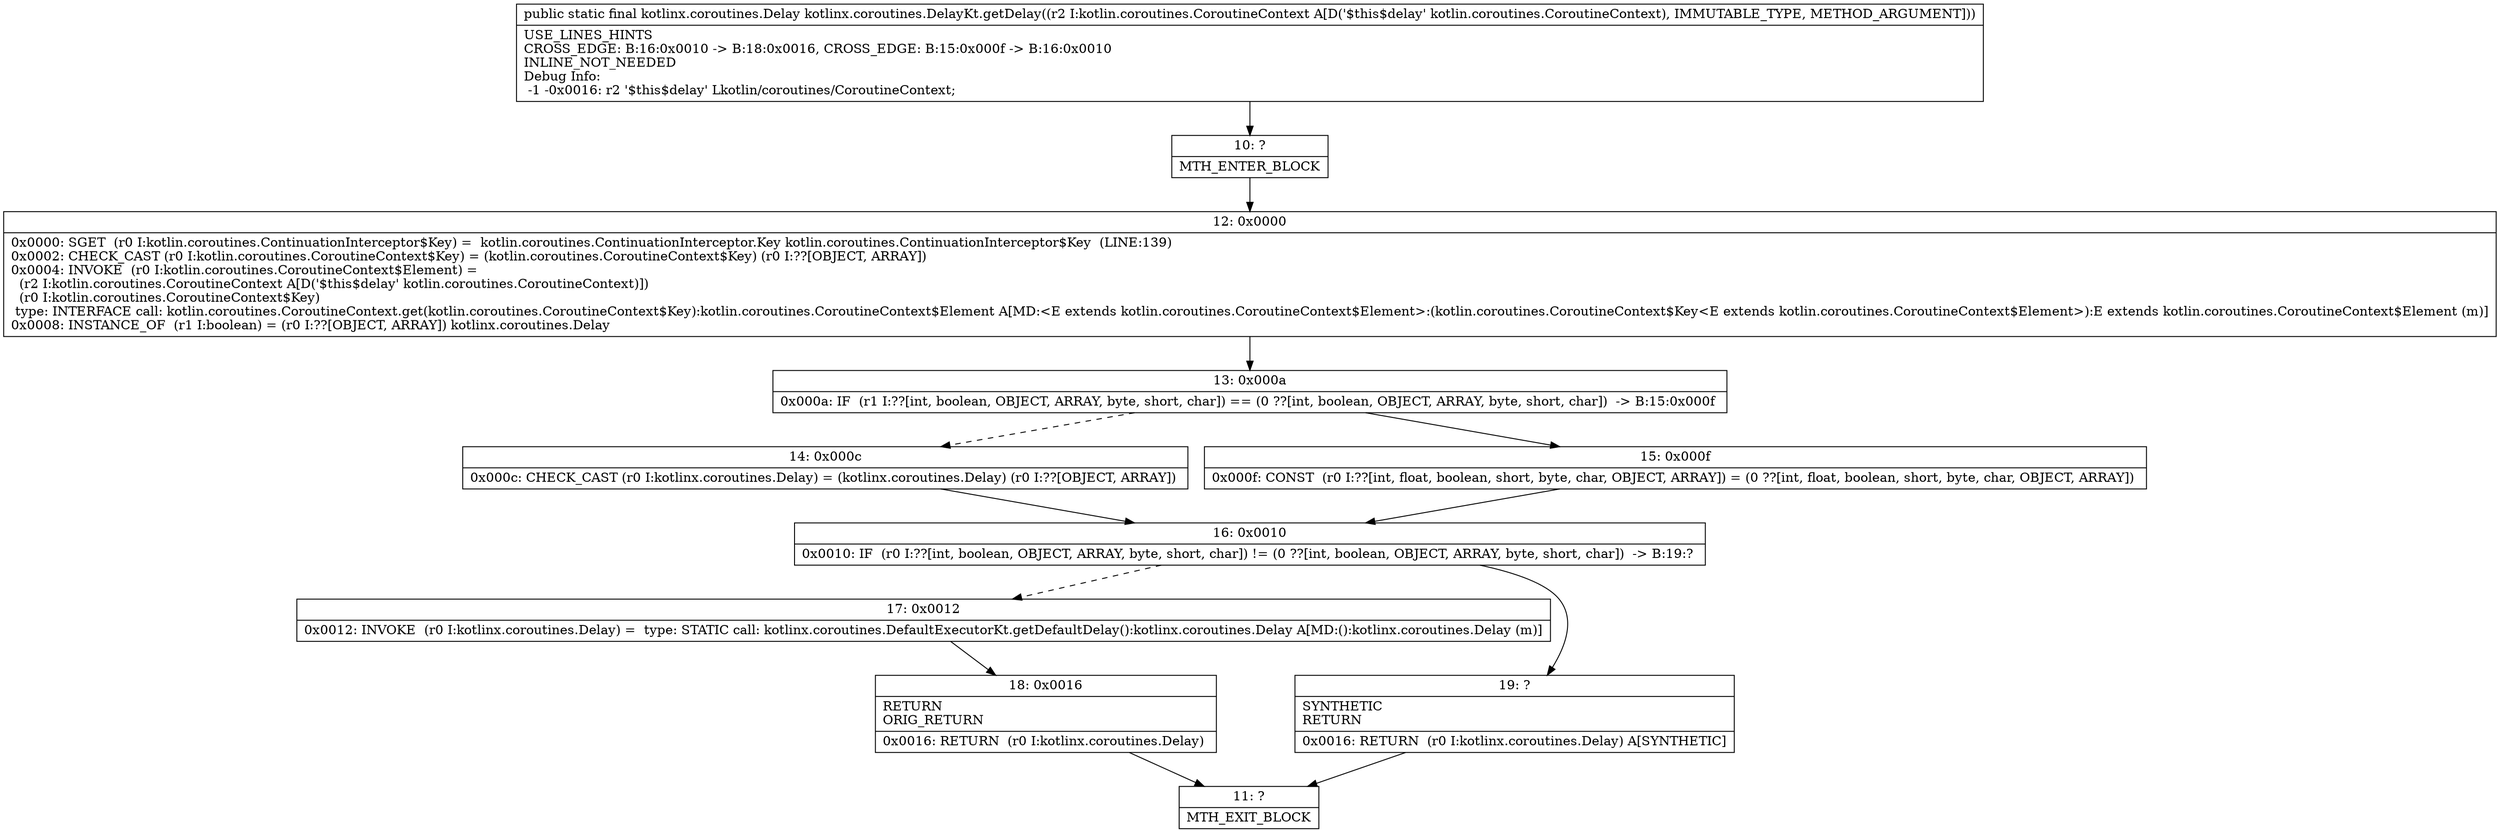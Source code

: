 digraph "CFG forkotlinx.coroutines.DelayKt.getDelay(Lkotlin\/coroutines\/CoroutineContext;)Lkotlinx\/coroutines\/Delay;" {
Node_10 [shape=record,label="{10\:\ ?|MTH_ENTER_BLOCK\l}"];
Node_12 [shape=record,label="{12\:\ 0x0000|0x0000: SGET  (r0 I:kotlin.coroutines.ContinuationInterceptor$Key) =  kotlin.coroutines.ContinuationInterceptor.Key kotlin.coroutines.ContinuationInterceptor$Key  (LINE:139)\l0x0002: CHECK_CAST (r0 I:kotlin.coroutines.CoroutineContext$Key) = (kotlin.coroutines.CoroutineContext$Key) (r0 I:??[OBJECT, ARRAY]) \l0x0004: INVOKE  (r0 I:kotlin.coroutines.CoroutineContext$Element) = \l  (r2 I:kotlin.coroutines.CoroutineContext A[D('$this$delay' kotlin.coroutines.CoroutineContext)])\l  (r0 I:kotlin.coroutines.CoroutineContext$Key)\l type: INTERFACE call: kotlin.coroutines.CoroutineContext.get(kotlin.coroutines.CoroutineContext$Key):kotlin.coroutines.CoroutineContext$Element A[MD:\<E extends kotlin.coroutines.CoroutineContext$Element\>:(kotlin.coroutines.CoroutineContext$Key\<E extends kotlin.coroutines.CoroutineContext$Element\>):E extends kotlin.coroutines.CoroutineContext$Element (m)]\l0x0008: INSTANCE_OF  (r1 I:boolean) = (r0 I:??[OBJECT, ARRAY]) kotlinx.coroutines.Delay \l}"];
Node_13 [shape=record,label="{13\:\ 0x000a|0x000a: IF  (r1 I:??[int, boolean, OBJECT, ARRAY, byte, short, char]) == (0 ??[int, boolean, OBJECT, ARRAY, byte, short, char])  \-\> B:15:0x000f \l}"];
Node_14 [shape=record,label="{14\:\ 0x000c|0x000c: CHECK_CAST (r0 I:kotlinx.coroutines.Delay) = (kotlinx.coroutines.Delay) (r0 I:??[OBJECT, ARRAY]) \l}"];
Node_16 [shape=record,label="{16\:\ 0x0010|0x0010: IF  (r0 I:??[int, boolean, OBJECT, ARRAY, byte, short, char]) != (0 ??[int, boolean, OBJECT, ARRAY, byte, short, char])  \-\> B:19:? \l}"];
Node_17 [shape=record,label="{17\:\ 0x0012|0x0012: INVOKE  (r0 I:kotlinx.coroutines.Delay) =  type: STATIC call: kotlinx.coroutines.DefaultExecutorKt.getDefaultDelay():kotlinx.coroutines.Delay A[MD:():kotlinx.coroutines.Delay (m)]\l}"];
Node_18 [shape=record,label="{18\:\ 0x0016|RETURN\lORIG_RETURN\l|0x0016: RETURN  (r0 I:kotlinx.coroutines.Delay) \l}"];
Node_11 [shape=record,label="{11\:\ ?|MTH_EXIT_BLOCK\l}"];
Node_19 [shape=record,label="{19\:\ ?|SYNTHETIC\lRETURN\l|0x0016: RETURN  (r0 I:kotlinx.coroutines.Delay) A[SYNTHETIC]\l}"];
Node_15 [shape=record,label="{15\:\ 0x000f|0x000f: CONST  (r0 I:??[int, float, boolean, short, byte, char, OBJECT, ARRAY]) = (0 ??[int, float, boolean, short, byte, char, OBJECT, ARRAY]) \l}"];
MethodNode[shape=record,label="{public static final kotlinx.coroutines.Delay kotlinx.coroutines.DelayKt.getDelay((r2 I:kotlin.coroutines.CoroutineContext A[D('$this$delay' kotlin.coroutines.CoroutineContext), IMMUTABLE_TYPE, METHOD_ARGUMENT]))  | USE_LINES_HINTS\lCROSS_EDGE: B:16:0x0010 \-\> B:18:0x0016, CROSS_EDGE: B:15:0x000f \-\> B:16:0x0010\lINLINE_NOT_NEEDED\lDebug Info:\l  \-1 \-0x0016: r2 '$this$delay' Lkotlin\/coroutines\/CoroutineContext;\l}"];
MethodNode -> Node_10;Node_10 -> Node_12;
Node_12 -> Node_13;
Node_13 -> Node_14[style=dashed];
Node_13 -> Node_15;
Node_14 -> Node_16;
Node_16 -> Node_17[style=dashed];
Node_16 -> Node_19;
Node_17 -> Node_18;
Node_18 -> Node_11;
Node_19 -> Node_11;
Node_15 -> Node_16;
}

